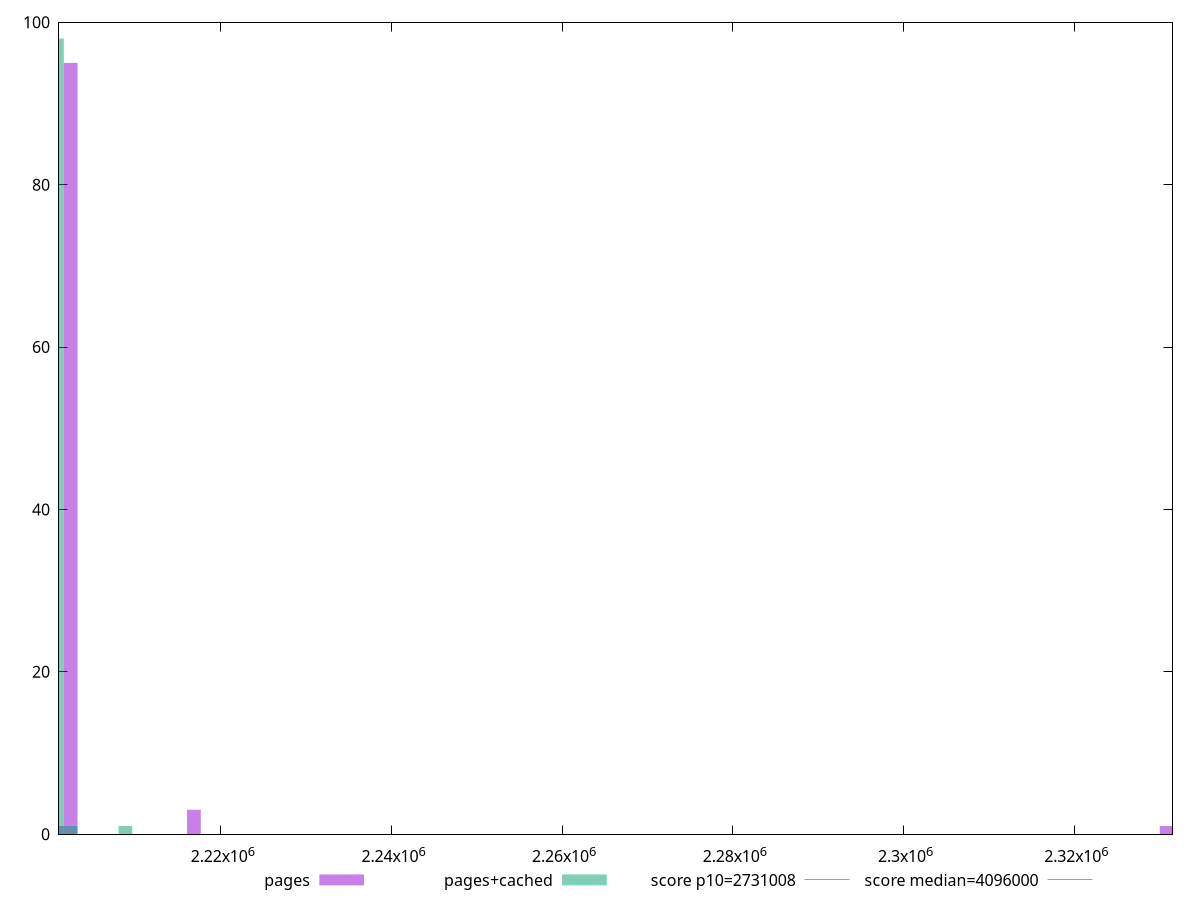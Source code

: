 reset

$pages <<EOF
2216859.7436551605 3
2202412.431784852 95
2200807.174910373 1
2330832.9817431523 1
EOF

$pagesCached <<EOF
2202412.431784852 1
2208833.459282767 1
2200807.174910373 98
EOF

set key outside below
set boxwidth 1605.256874478755
set xrange [2201051:2331522]
set yrange [0:100]
set trange [0:100]
set style fill transparent solid 0.5 noborder

set parametric
set terminal svg size 640, 500 enhanced background rgb 'white'
set output "report_00015_2021-02-09T16-11-33.973Z/total-byte-weight/comparison/histogram/0_vs_1.svg"

plot $pages title "pages" with boxes, \
     $pagesCached title "pages+cached" with boxes, \
     2731008,t title "score p10=2731008", \
     4096000,t title "score median=4096000"

reset
